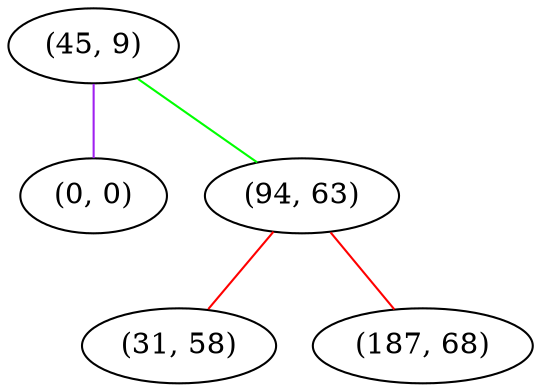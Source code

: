 graph "" {
"(45, 9)";
"(0, 0)";
"(94, 63)";
"(31, 58)";
"(187, 68)";
"(45, 9)" -- "(0, 0)"  [color=purple, key=0, weight=4];
"(45, 9)" -- "(94, 63)"  [color=green, key=0, weight=2];
"(94, 63)" -- "(187, 68)"  [color=red, key=0, weight=1];
"(94, 63)" -- "(31, 58)"  [color=red, key=0, weight=1];
}
